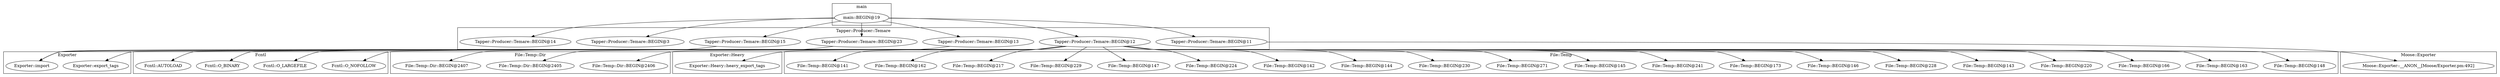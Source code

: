 digraph {
graph [overlap=false]
subgraph cluster_Fcntl {
	label="Fcntl";
	"Fcntl::AUTOLOAD";
	"Fcntl::O_NOFOLLOW";
	"Fcntl::O_LARGEFILE";
	"Fcntl::O_BINARY";
}
subgraph cluster_Exporter {
	label="Exporter";
	"Exporter::import";
	"Exporter::export_tags";
}
subgraph cluster_Moose_Exporter {
	label="Moose::Exporter";
	"Moose::Exporter::__ANON__[Moose/Exporter.pm:492]";
}
subgraph cluster_Tapper_Producer_Temare {
	label="Tapper::Producer::Temare";
	"Tapper::Producer::Temare::BEGIN@23";
	"Tapper::Producer::Temare::BEGIN@12";
	"Tapper::Producer::Temare::BEGIN@13";
	"Tapper::Producer::Temare::BEGIN@15";
	"Tapper::Producer::Temare::BEGIN@11";
	"Tapper::Producer::Temare::BEGIN@3";
	"Tapper::Producer::Temare::BEGIN@14";
}
subgraph cluster_File_Temp_Dir {
	label="File::Temp::Dir";
	"File::Temp::Dir::BEGIN@2405";
	"File::Temp::Dir::BEGIN@2407";
	"File::Temp::Dir::BEGIN@2406";
}
subgraph cluster_Exporter_Heavy {
	label="Exporter::Heavy";
	"Exporter::Heavy::heavy_export_tags";
}
subgraph cluster_main {
	label="main";
	"main::BEGIN@19";
}
subgraph cluster_File_Temp {
	label="File::Temp";
	"File::Temp::BEGIN@230";
	"File::Temp::BEGIN@144";
	"File::Temp::BEGIN@142";
	"File::Temp::BEGIN@224";
	"File::Temp::BEGIN@147";
	"File::Temp::BEGIN@229";
	"File::Temp::BEGIN@217";
	"File::Temp::BEGIN@162";
	"File::Temp::BEGIN@141";
	"File::Temp::BEGIN@148";
	"File::Temp::BEGIN@163";
	"File::Temp::BEGIN@166";
	"File::Temp::BEGIN@220";
	"File::Temp::BEGIN@143";
	"File::Temp::BEGIN@228";
	"File::Temp::BEGIN@146";
	"File::Temp::BEGIN@173";
	"File::Temp::BEGIN@241";
	"File::Temp::BEGIN@145";
	"File::Temp::BEGIN@271";
}
"Tapper::Producer::Temare::BEGIN@12" -> "Fcntl::O_LARGEFILE";
"Tapper::Producer::Temare::BEGIN@12" -> "File::Temp::BEGIN@229";
"Tapper::Producer::Temare::BEGIN@12" -> "Exporter::export_tags";
"Tapper::Producer::Temare::BEGIN@12" -> "File::Temp::BEGIN@228";
"Tapper::Producer::Temare::BEGIN@15" -> "Exporter::import";
"Tapper::Producer::Temare::BEGIN@12" -> "Exporter::import";
"Tapper::Producer::Temare::BEGIN@23" -> "Exporter::import";
"Tapper::Producer::Temare::BEGIN@13" -> "Exporter::import";
"Tapper::Producer::Temare::BEGIN@12" -> "File::Temp::BEGIN@271";
"Tapper::Producer::Temare::BEGIN@12" -> "File::Temp::BEGIN@145";
"Tapper::Producer::Temare::BEGIN@12" -> "File::Temp::Dir::BEGIN@2406";
"Tapper::Producer::Temare::BEGIN@12" -> "Fcntl::O_BINARY";
"Tapper::Producer::Temare::BEGIN@11" -> "Moose::Exporter::__ANON__[Moose/Exporter.pm:492]";
"Tapper::Producer::Temare::BEGIN@12" -> "File::Temp::BEGIN@162";
"Tapper::Producer::Temare::BEGIN@12" -> "File::Temp::BEGIN@141";
"Tapper::Producer::Temare::BEGIN@12" -> "File::Temp::BEGIN@230";
"Tapper::Producer::Temare::BEGIN@12" -> "File::Temp::BEGIN@142";
"Tapper::Producer::Temare::BEGIN@12" -> "File::Temp::Dir::BEGIN@2405";
"Tapper::Producer::Temare::BEGIN@12" -> "File::Temp::BEGIN@241";
"main::BEGIN@19" -> "Tapper::Producer::Temare::BEGIN@15";
"Tapper::Producer::Temare::BEGIN@12" -> "File::Temp::Dir::BEGIN@2407";
"Tapper::Producer::Temare::BEGIN@12" -> "File::Temp::BEGIN@220";
"Tapper::Producer::Temare::BEGIN@12" -> "Fcntl::AUTOLOAD";
"Tapper::Producer::Temare::BEGIN@12" -> "File::Temp::BEGIN@217";
"Tapper::Producer::Temare::BEGIN@12" -> "File::Temp::BEGIN@146";
"Tapper::Producer::Temare::BEGIN@12" -> "File::Temp::BEGIN@147";
"main::BEGIN@19" -> "Tapper::Producer::Temare::BEGIN@3";
"Tapper::Producer::Temare::BEGIN@12" -> "File::Temp::BEGIN@143";
"Tapper::Producer::Temare::BEGIN@12" -> "File::Temp::BEGIN@173";
"main::BEGIN@19" -> "Tapper::Producer::Temare::BEGIN@11";
"main::BEGIN@19" -> "Tapper::Producer::Temare::BEGIN@12";
"main::BEGIN@19" -> "Tapper::Producer::Temare::BEGIN@14";
"main::BEGIN@19" -> "Tapper::Producer::Temare::BEGIN@23";
"Tapper::Producer::Temare::BEGIN@12" -> "File::Temp::BEGIN@144";
"main::BEGIN@19" -> "Tapper::Producer::Temare::BEGIN@13";
"Tapper::Producer::Temare::BEGIN@12" -> "Fcntl::O_NOFOLLOW";
"Tapper::Producer::Temare::BEGIN@12" -> "File::Temp::BEGIN@163";
"Tapper::Producer::Temare::BEGIN@12" -> "Exporter::Heavy::heavy_export_tags";
"Tapper::Producer::Temare::BEGIN@12" -> "File::Temp::BEGIN@166";
"Tapper::Producer::Temare::BEGIN@12" -> "File::Temp::BEGIN@224";
"Tapper::Producer::Temare::BEGIN@12" -> "File::Temp::BEGIN@148";
}
